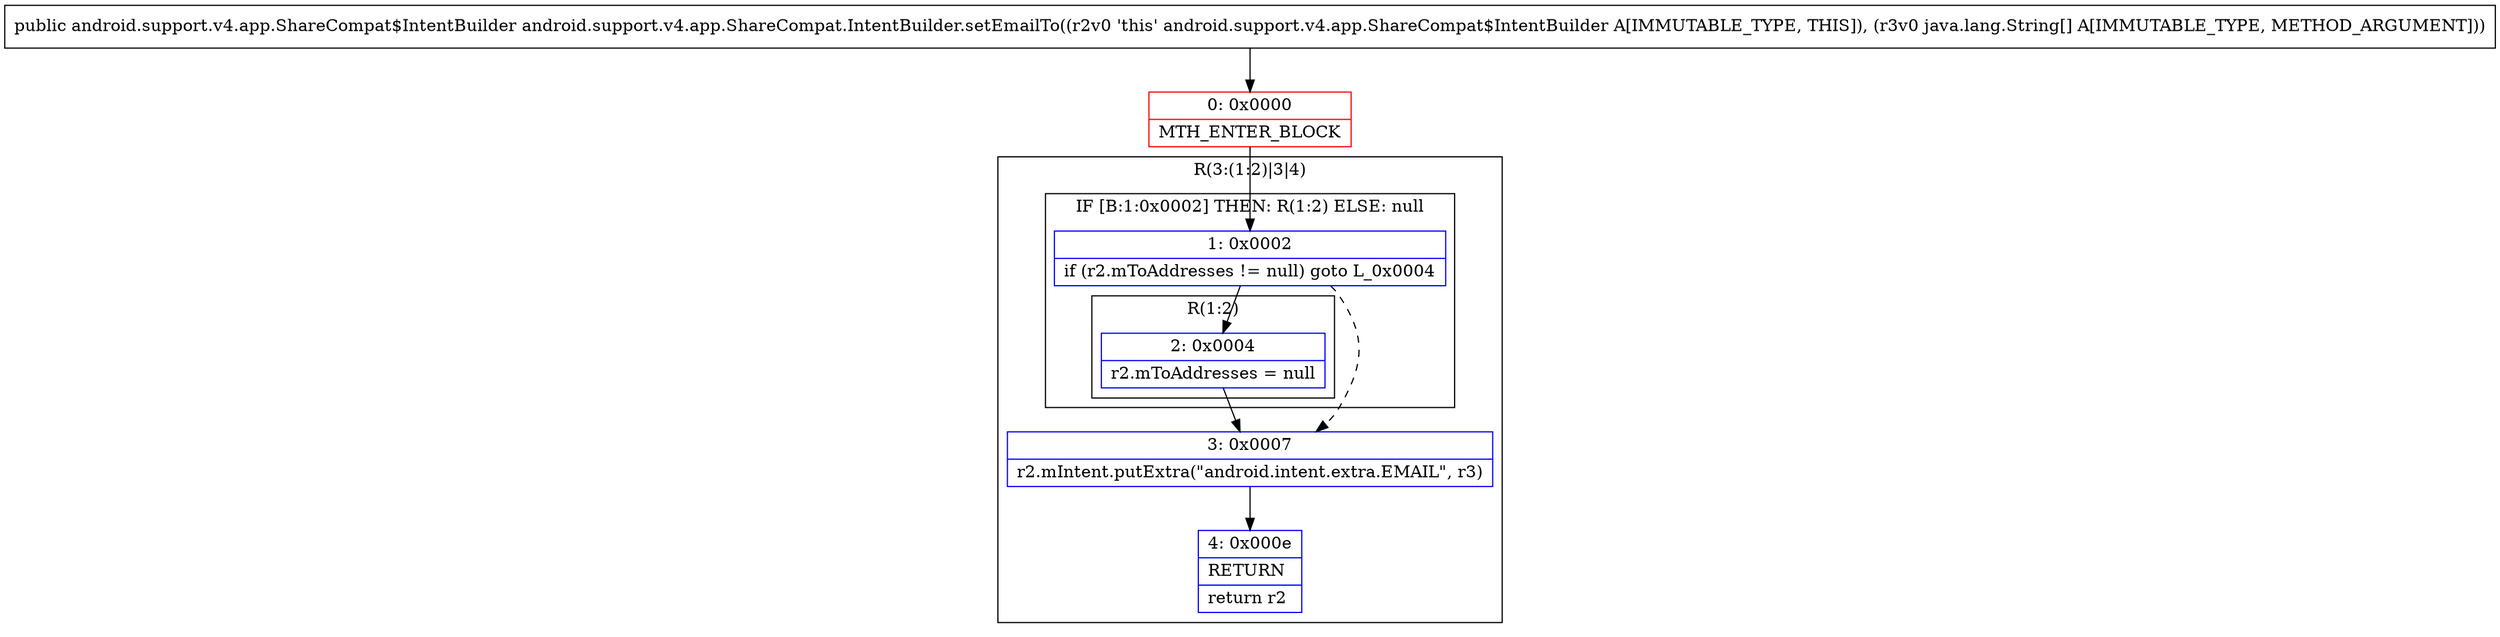 digraph "CFG forandroid.support.v4.app.ShareCompat.IntentBuilder.setEmailTo([Ljava\/lang\/String;)Landroid\/support\/v4\/app\/ShareCompat$IntentBuilder;" {
subgraph cluster_Region_1672430054 {
label = "R(3:(1:2)|3|4)";
node [shape=record,color=blue];
subgraph cluster_IfRegion_1983215047 {
label = "IF [B:1:0x0002] THEN: R(1:2) ELSE: null";
node [shape=record,color=blue];
Node_1 [shape=record,label="{1\:\ 0x0002|if (r2.mToAddresses != null) goto L_0x0004\l}"];
subgraph cluster_Region_315713856 {
label = "R(1:2)";
node [shape=record,color=blue];
Node_2 [shape=record,label="{2\:\ 0x0004|r2.mToAddresses = null\l}"];
}
}
Node_3 [shape=record,label="{3\:\ 0x0007|r2.mIntent.putExtra(\"android.intent.extra.EMAIL\", r3)\l}"];
Node_4 [shape=record,label="{4\:\ 0x000e|RETURN\l|return r2\l}"];
}
Node_0 [shape=record,color=red,label="{0\:\ 0x0000|MTH_ENTER_BLOCK\l}"];
MethodNode[shape=record,label="{public android.support.v4.app.ShareCompat$IntentBuilder android.support.v4.app.ShareCompat.IntentBuilder.setEmailTo((r2v0 'this' android.support.v4.app.ShareCompat$IntentBuilder A[IMMUTABLE_TYPE, THIS]), (r3v0 java.lang.String[] A[IMMUTABLE_TYPE, METHOD_ARGUMENT])) }"];
MethodNode -> Node_0;
Node_1 -> Node_2;
Node_1 -> Node_3[style=dashed];
Node_2 -> Node_3;
Node_3 -> Node_4;
Node_0 -> Node_1;
}

